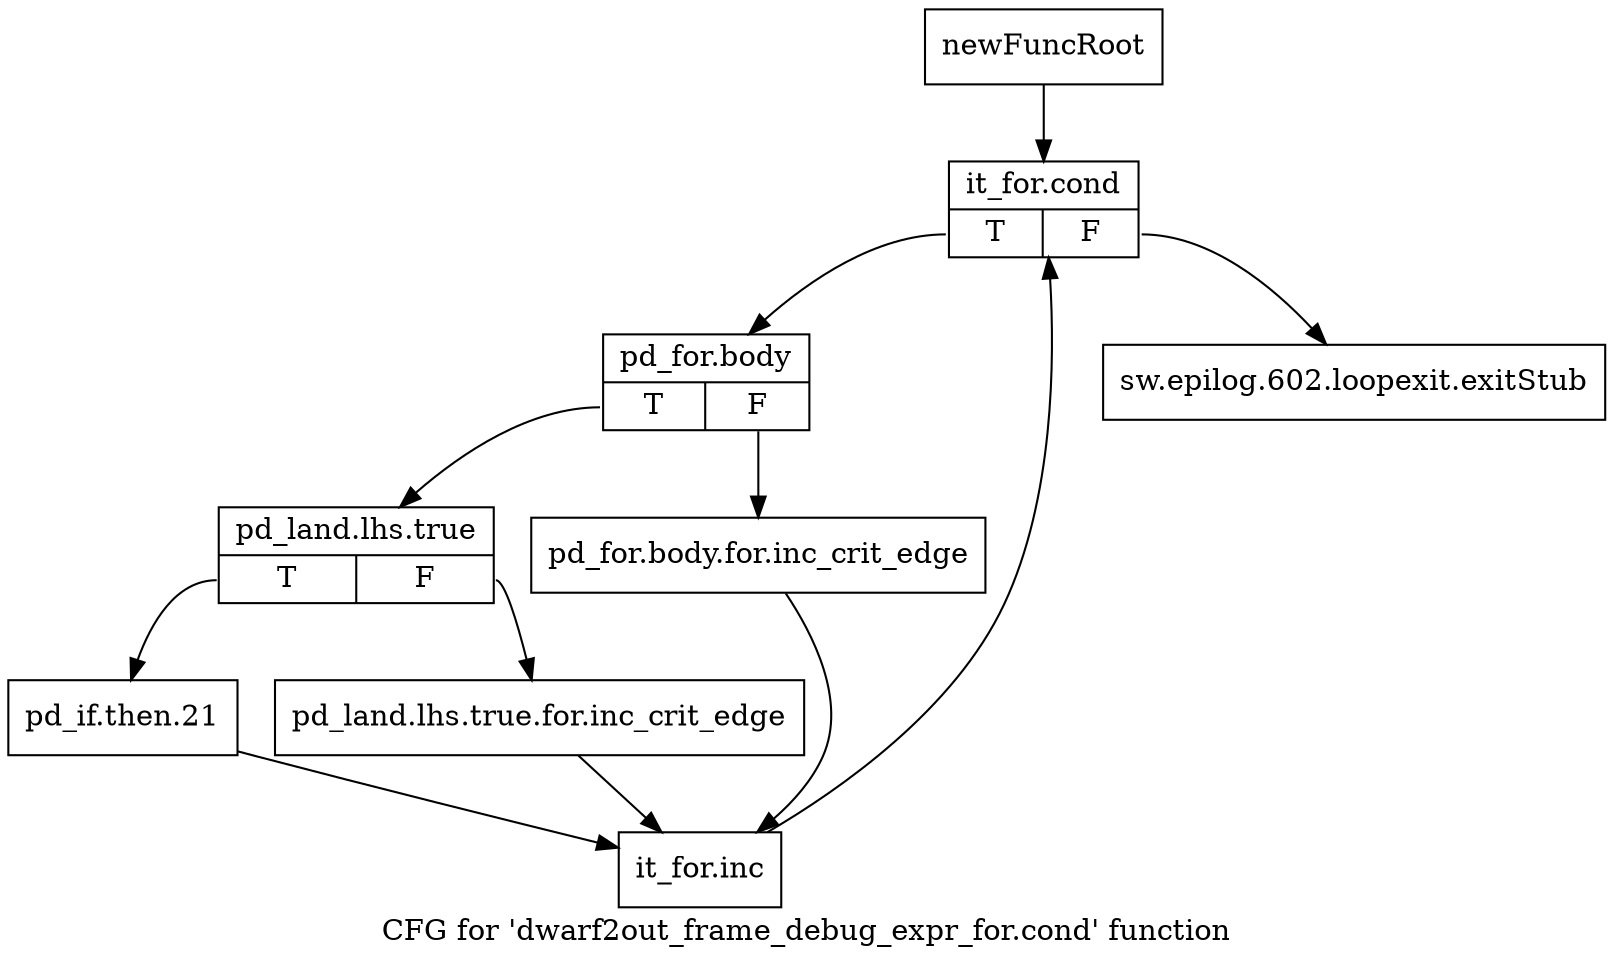 digraph "CFG for 'dwarf2out_frame_debug_expr_for.cond' function" {
	label="CFG for 'dwarf2out_frame_debug_expr_for.cond' function";

	Node0xabb2220 [shape=record,label="{newFuncRoot}"];
	Node0xabb2220 -> Node0xabb22c0;
	Node0xabb2270 [shape=record,label="{sw.epilog.602.loopexit.exitStub}"];
	Node0xabb22c0 [shape=record,label="{it_for.cond|{<s0>T|<s1>F}}"];
	Node0xabb22c0:s0 -> Node0xabb2310;
	Node0xabb22c0:s1 -> Node0xabb2270;
	Node0xabb2310 [shape=record,label="{pd_for.body|{<s0>T|<s1>F}}"];
	Node0xabb2310:s0 -> Node0xabb23b0;
	Node0xabb2310:s1 -> Node0xabb2360;
	Node0xabb2360 [shape=record,label="{pd_for.body.for.inc_crit_edge}"];
	Node0xabb2360 -> Node0xabb24a0;
	Node0xabb23b0 [shape=record,label="{pd_land.lhs.true|{<s0>T|<s1>F}}"];
	Node0xabb23b0:s0 -> Node0xabb2450;
	Node0xabb23b0:s1 -> Node0xabb2400;
	Node0xabb2400 [shape=record,label="{pd_land.lhs.true.for.inc_crit_edge}"];
	Node0xabb2400 -> Node0xabb24a0;
	Node0xabb2450 [shape=record,label="{pd_if.then.21}"];
	Node0xabb2450 -> Node0xabb24a0;
	Node0xabb24a0 [shape=record,label="{it_for.inc}"];
	Node0xabb24a0 -> Node0xabb22c0;
}
